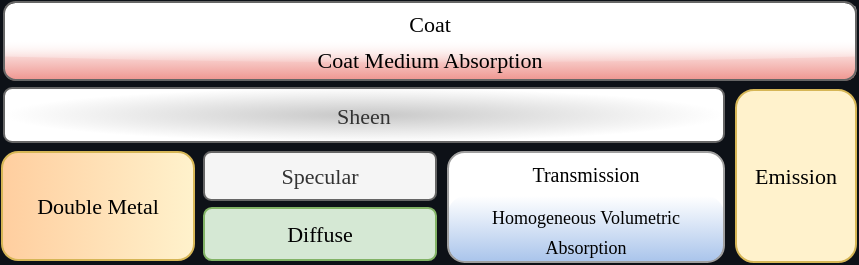 <mxfile version="24.8.6">
  <diagram name="Page-1" id="_YB4e4YoaT3FMhfF6Ti6">
    <mxGraphModel dx="683" dy="359" grid="1" gridSize="1" guides="1" tooltips="1" connect="1" arrows="1" fold="1" page="1" pageScale="1" pageWidth="827" pageHeight="1169" background="#0d1117" math="0" shadow="0">
      <root>
        <mxCell id="0" />
        <mxCell id="1" parent="0" />
        <mxCell id="LqvaC12SgwfPoJ_6hcm2-22" value="" style="rounded=1;whiteSpace=wrap;html=1;strokeWidth=1;" vertex="1" parent="1">
          <mxGeometry x="324" y="322" width="426" height="39" as="geometry" />
        </mxCell>
        <mxCell id="LqvaC12SgwfPoJ_6hcm2-21" value="" style="rounded=1;whiteSpace=wrap;html=1;strokeWidth=1;" vertex="1" parent="1">
          <mxGeometry x="546" y="397" width="138" height="55" as="geometry" />
        </mxCell>
        <mxCell id="LqvaC12SgwfPoJ_6hcm2-2" value="&lt;font style=&quot;font-size: 11px;&quot; data-font-src=&quot;https://fonts.googleapis.com/css?family=Kollektif&quot; face=&quot;Kollektif&quot;&gt;Sheen&lt;/font&gt;" style="rounded=1;whiteSpace=wrap;html=1;fillColor=#C7C7C7;fontColor=#333333;strokeColor=#666666;gradientColor=#FFFFFF;gradientDirection=radial;" vertex="1" parent="1">
          <mxGeometry x="324" y="365" width="360" height="27" as="geometry" />
        </mxCell>
        <mxCell id="LqvaC12SgwfPoJ_6hcm2-5" value="&lt;font style=&quot;font-size: 11px;&quot; face=&quot;Kollektif&quot;&gt;Double Metal&lt;br&gt;&lt;/font&gt;" style="rounded=1;whiteSpace=wrap;html=1;fillColor=#fff2cc;strokeColor=#d6b656;gradientColor=#FFCE9F;gradientDirection=west;" vertex="1" parent="1">
          <mxGeometry x="323" y="397" width="96" height="54" as="geometry" />
        </mxCell>
        <mxCell id="LqvaC12SgwfPoJ_6hcm2-10" value="&lt;p style=&quot;line-height: 120%;&quot;&gt;&lt;font style=&quot;font-size: 11px;&quot; face=&quot;Kollektif&quot; data-font-src=&quot;https://fonts.googleapis.com/css?family=Kollektif&quot;&gt;Specular&lt;/font&gt;&lt;/p&gt;" style="rounded=1;whiteSpace=wrap;html=1;fillColor=#f5f5f5;fontColor=#333333;strokeColor=#666666;" vertex="1" parent="1">
          <mxGeometry x="424" y="397" width="116" height="24" as="geometry" />
        </mxCell>
        <mxCell id="LqvaC12SgwfPoJ_6hcm2-11" value="&lt;font style=&quot;font-size: 11px;&quot; data-font-src=&quot;https://fonts.googleapis.com/css?family=Kollektif&quot; face=&quot;Kollektif&quot;&gt;Diffuse&lt;/font&gt;" style="rounded=1;whiteSpace=wrap;html=1;fillColor=#d5e8d4;strokeColor=#82b366;" vertex="1" parent="1">
          <mxGeometry x="424" y="425" width="116" height="26" as="geometry" />
        </mxCell>
        <mxCell id="LqvaC12SgwfPoJ_6hcm2-12" value="&lt;font style=&quot;font-size: 10px;&quot; data-font-src=&quot;https://fonts.googleapis.com/css?family=Kollektif&quot; face=&quot;Kollektif&quot;&gt;Transmission&lt;/font&gt;" style="rounded=1;whiteSpace=wrap;html=1;fillColor=#FFFFFF;strokeColor=none;gradientColor=#FFFFFF;gradientDirection=south;arcSize=36;" vertex="1" parent="1">
          <mxGeometry x="546" y="397" width="138" height="22" as="geometry" />
        </mxCell>
        <mxCell id="LqvaC12SgwfPoJ_6hcm2-13" value="&lt;font style=&quot;font-size: 9px;&quot; data-font-src=&quot;https://fonts.googleapis.com/css?family=Kollektif&quot; face=&quot;Kollektif&quot;&gt;Homogeneous &lt;/font&gt;&lt;font style=&quot;font-size: 9px;&quot; data-font-src=&quot;https://fonts.googleapis.com/css?family=Kollektif&quot; face=&quot;Kollektif&quot;&gt;Volumetric Absorption&lt;/font&gt;" style="rounded=1;whiteSpace=wrap;html=1;fillColor=#A9C4EB;strokeColor=none;gradientColor=#FFFFFF;gradientDirection=north;arcSize=27;" vertex="1" parent="1">
          <mxGeometry x="546" y="419" width="138" height="33" as="geometry" />
        </mxCell>
        <mxCell id="LqvaC12SgwfPoJ_6hcm2-14" value="&lt;font style=&quot;font-size: 11px;&quot; face=&quot;Kollektif&quot;&gt;Emission&lt;/font&gt;" style="rounded=1;whiteSpace=wrap;html=1;fillColor=#fff2cc;strokeColor=#d6b656;" vertex="1" parent="1">
          <mxGeometry x="690" y="366" width="60" height="86" as="geometry" />
        </mxCell>
        <mxCell id="LqvaC12SgwfPoJ_6hcm2-18" value="" style="rounded=1;whiteSpace=wrap;html=1;fillColor=none;fontColor=#333333;strokeColor=#9F9F9F;strokeWidth=1;" vertex="1" parent="1">
          <mxGeometry x="546" y="397" width="138" height="55" as="geometry" />
        </mxCell>
        <mxCell id="LqvaC12SgwfPoJ_6hcm2-20" value="" style="group" vertex="1" connectable="0" parent="1">
          <mxGeometry x="324" y="323" width="426" height="38" as="geometry" />
        </mxCell>
        <mxCell id="LqvaC12SgwfPoJ_6hcm2-16" value="&lt;div style=&quot;font-size: 11px;&quot;&gt;&lt;font style=&quot;font-size: 11px;&quot; data-font-src=&quot;https://fonts.googleapis.com/css?family=Kollektif&quot; face=&quot;Kollektif&quot;&gt;Coat&lt;/font&gt;&lt;/div&gt;" style="rounded=1;whiteSpace=wrap;html=1;gradientDirection=radial;glass=0;rotation=0;strokeWidth=0;perimeterSpacing=1;strokeColor=none;" vertex="1" parent="LqvaC12SgwfPoJ_6hcm2-20">
          <mxGeometry width="426" height="20" as="geometry" />
        </mxCell>
        <mxCell id="LqvaC12SgwfPoJ_6hcm2-17" value="&lt;div style=&quot;font-size: 11px;&quot;&gt;&lt;font style=&quot;font-size: 11px;&quot; data-font-src=&quot;https://fonts.googleapis.com/css?family=Kollektif&quot; face=&quot;Kollektif&quot;&gt;Coat Medium Absorption&lt;br&gt;&lt;/font&gt;&lt;/div&gt;" style="rounded=1;whiteSpace=wrap;html=1;gradientDirection=south;gradientColor=#EF958F;perimeterSpacing=0;glass=1;imageWidth=34;imageHeight=3;fillColor=default;strokeWidth=0;arcSize=26;strokeColor=none;" vertex="1" parent="LqvaC12SgwfPoJ_6hcm2-20">
          <mxGeometry y="18" width="426" height="20" as="geometry" />
        </mxCell>
        <mxCell id="LqvaC12SgwfPoJ_6hcm2-19" value="" style="rounded=1;whiteSpace=wrap;html=1;fillColor=none;fontColor=#333333;strokeColor=#666666;strokeWidth=1;" vertex="1" parent="1">
          <mxGeometry x="324" y="322" width="426" height="39" as="geometry" />
        </mxCell>
      </root>
    </mxGraphModel>
  </diagram>
</mxfile>
